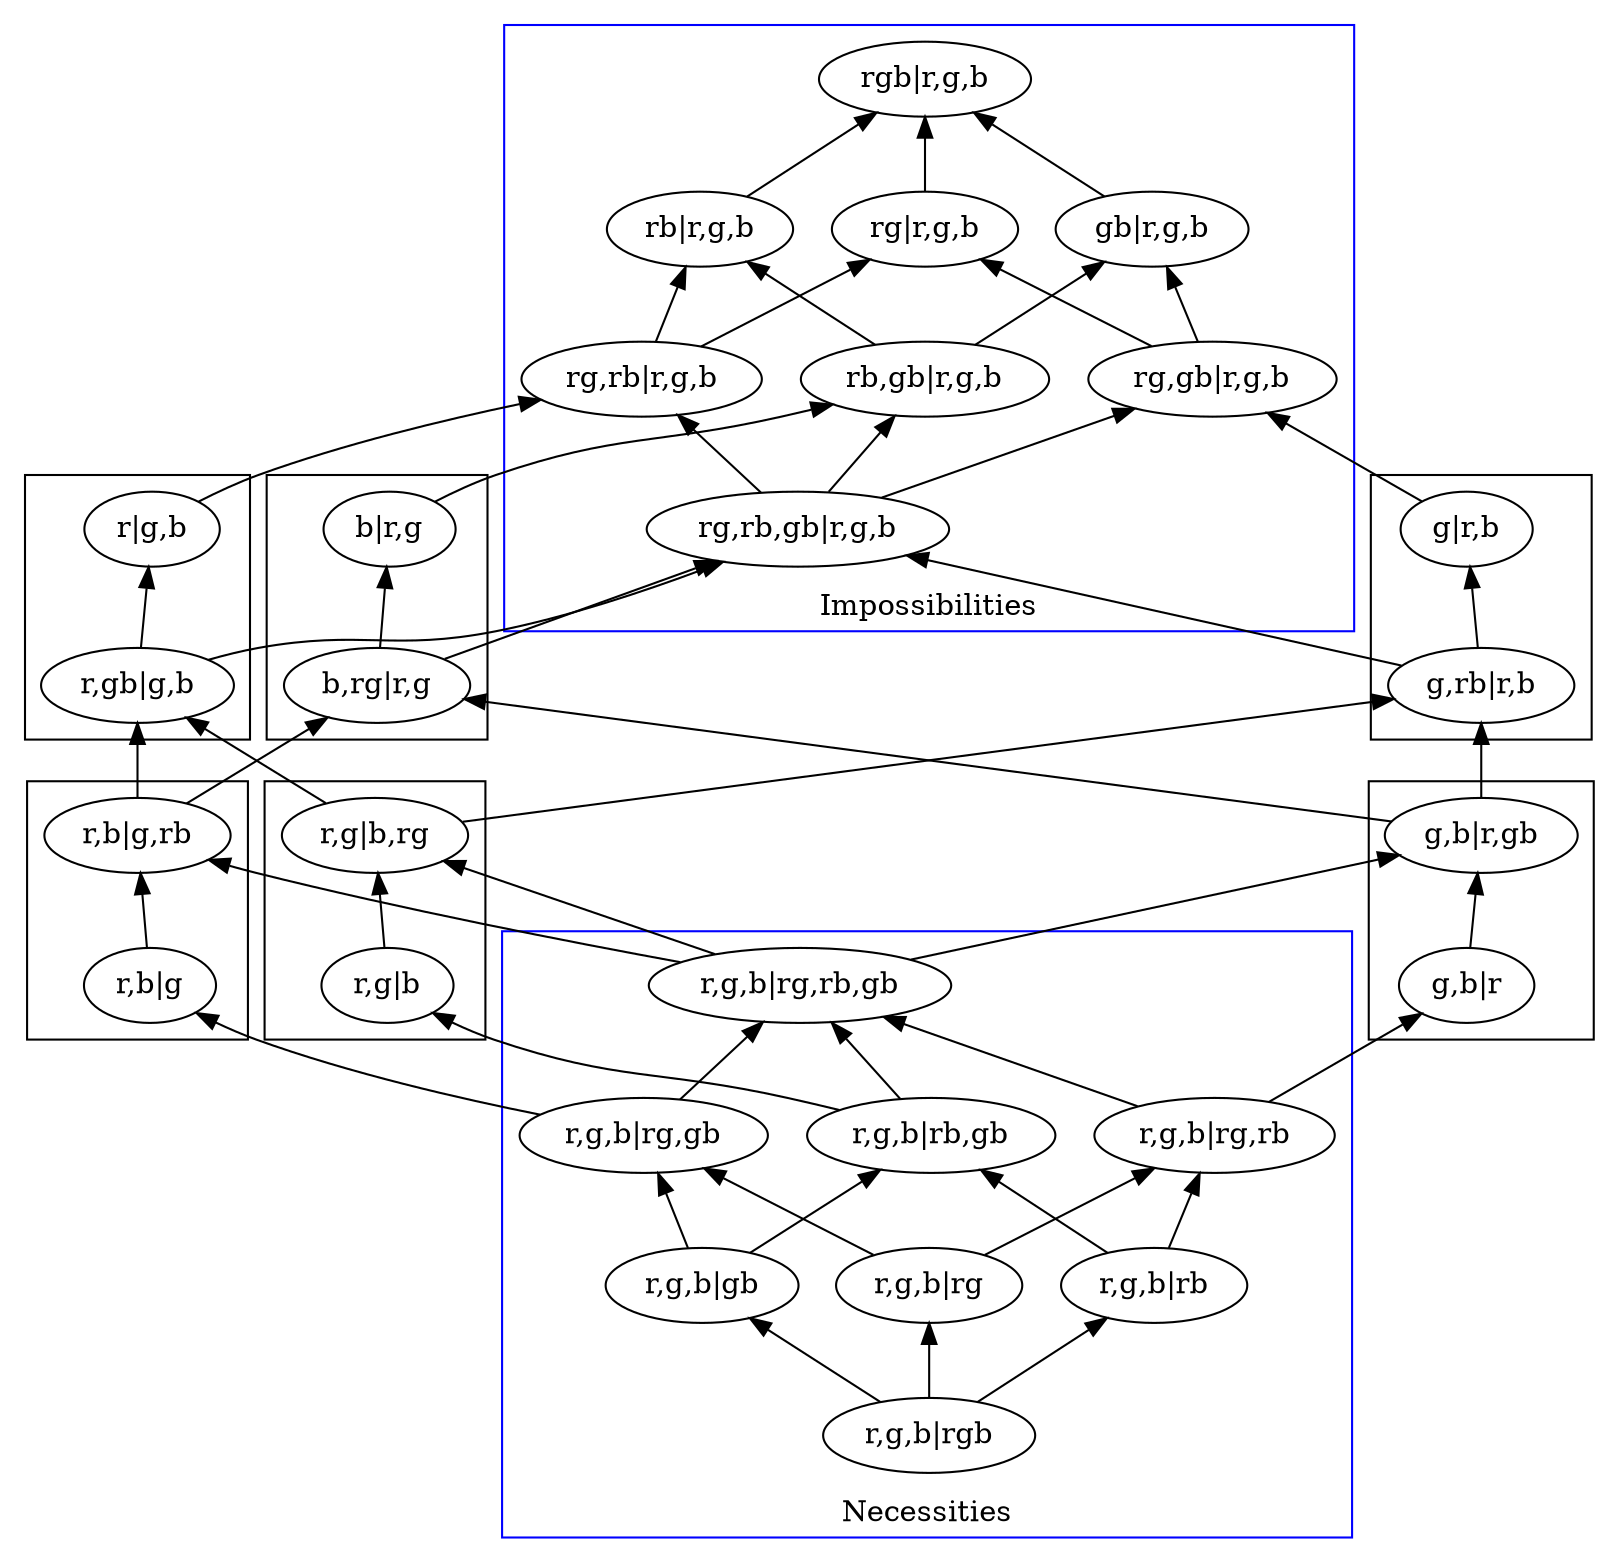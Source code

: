 digraph G { rankdir = BT; 
subgraph cluster_impossible {
color=blue;    
"rb|r,g,b"->"rgb|r,g,b";
"rg|r,g,b"->"rgb|r,g,b";
"rg,rb,gb|r,g,b"->"rg,rb|r,g,b";
"rg,rb|r,g,b"->"rg|r,g,b";
"rb,gb|r,g,b"->"rb|r,g,b";
"rg,rb,gb|r,g,b"->"rg,gb|r,g,b";
"rg,rb,gb|r,g,b"->"rb,gb|r,g,b";
"rg,gb|r,g,b"->"gb|r,g,b";
"rg,rb|r,g,b"->"rb|r,g,b";
"rg,gb|r,g,b"->"rg|r,g,b";
"gb|r,g,b"->"rgb|r,g,b";
label = "Impossibilities";
}

subgraph cluster_necessary {
color=blue;
"r,g,b|rgb"->"r,g,b|rg";
"r,g,b|rb"->"r,g,b|rg,rb";
"r,g,b|gb"->"r,g,b|rb,gb";
"r,g,b|rg,rb"->"r,g,b|rg,rb,gb";
"r,g,b|rg,gb"->"r,g,b|rg,rb,gb";
"r,g,b|rgb"->"r,g,b|gb";
"r,g,b|rg"->"r,g,b|rg,rb";
"r,g,b|rb,gb"->"r,g,b|rg,rb,gb";
"r,g,b|rg"->"r,g,b|rg,gb";
"r,g,b|rb"->"r,g,b|rb,gb";
"r,g,b|gb"->"r,g,b|rg,gb";
label = "Necessities";
}
subgraph cluster_r {
"r,gb|g,b"->"r|g,b";
}
subgraph cluster_g {
"g,rb|r,b"->"g|r,b";
}
subgraph cluster_b {
"b,rg|r,g"->"b|r,g";
}
subgraph cluster_r_b{
"r,b|g"->"r,b|g,rb";
}
subgraph cluster_r_g{
"r,g|b"->"r,g|b,rg";
}
subgraph cluster_g_b{
"g,b|r"->"g,b|r,gb";
}
"r,b|g,rb"->"r,gb|g,b";
"g|r,b"->"rg,gb|r,g,b";
"rb,gb|r,g,b"->"gb|r,g,b";
"b,rg|r,g"->"rg,rb,gb|r,g,b";
"b|r,g"->"rb,gb|r,g,b";
"r,g|b,rg"->"g,rb|r,b";
"r,g,b|rgb"->"r,g,b|rb";
"r,g|b,rg"->"r,gb|g,b";
"r,gb|g,b"->"rg,rb,gb|r,g,b";
"g,b|r,gb"->"b,rg|r,g";
"r,g,b|rg,rb,gb"->"g,b|r,gb";
"g,rb|r,b"->"rg,rb,gb|r,g,b";
"r,b|g,rb"->"b,rg|r,g";
"r,g,b|rg,rb"->"g,b|r";
"r|g,b"->"rg,rb|r,g,b";
"r,g,b|rg,rb,gb"->"r,b|g,rb";
"g,b|r,gb"->"g,rb|r,b";
"r,g,b|rb,gb"->"r,g|b";
"r,g,b|rg,gb"->"r,b|g";
"r,g,b|rg,rb,gb"->"r,g|b,rg";
}
